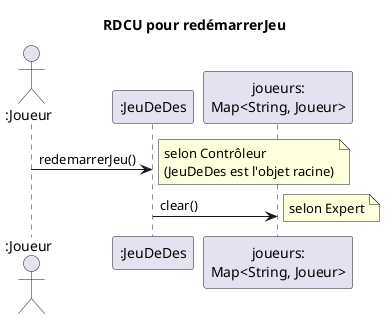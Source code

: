 @startuml Diagramme de
title RDCU pour redémarrerJeu

actor ":Joueur" as Joueur
participant ":JeuDeDes" as JeuDeDes
participant "joueurs:\nMap<String, Joueur>" as Joueurs

Joueur -> JeuDeDes : redemarrerJeu()
note right
  selon Contrôleur
  (JeuDeDes est l'objet racine)
end note

JeuDeDes -> Joueurs : clear()
note right
  selon Expert
end note

@enduml